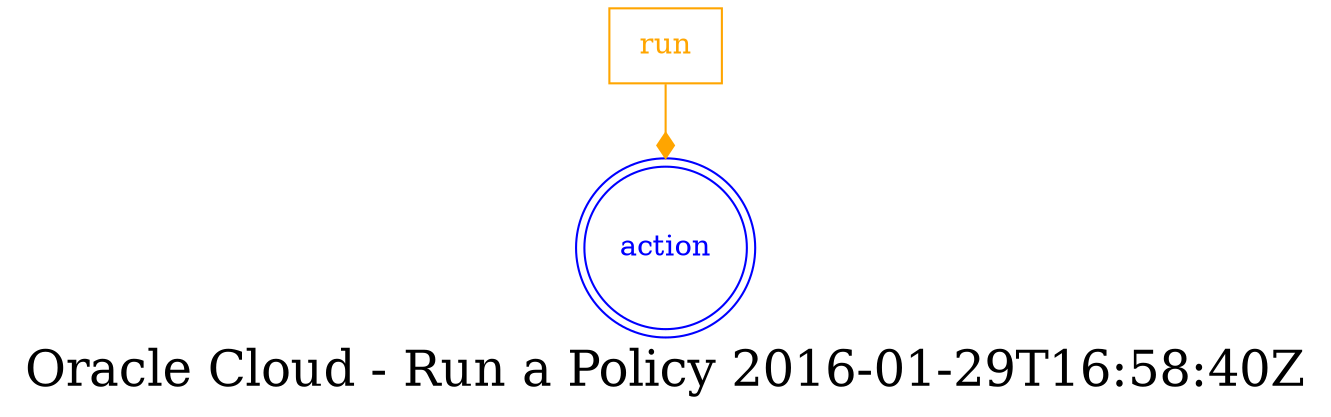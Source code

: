 digraph LexiconGraph {
graph[label="Oracle Cloud - Run a Policy 2016-01-29T16:58:40Z", fontsize=24]
splines=true
"action" [color=blue, fontcolor=blue, shape=doublecircle]
"run" [color=orange, fontcolor=orange, shape=box]
"run" -> "action" [color=orange, fontcolor=orange, arrowhead=diamond, arrowtail=none]
}
